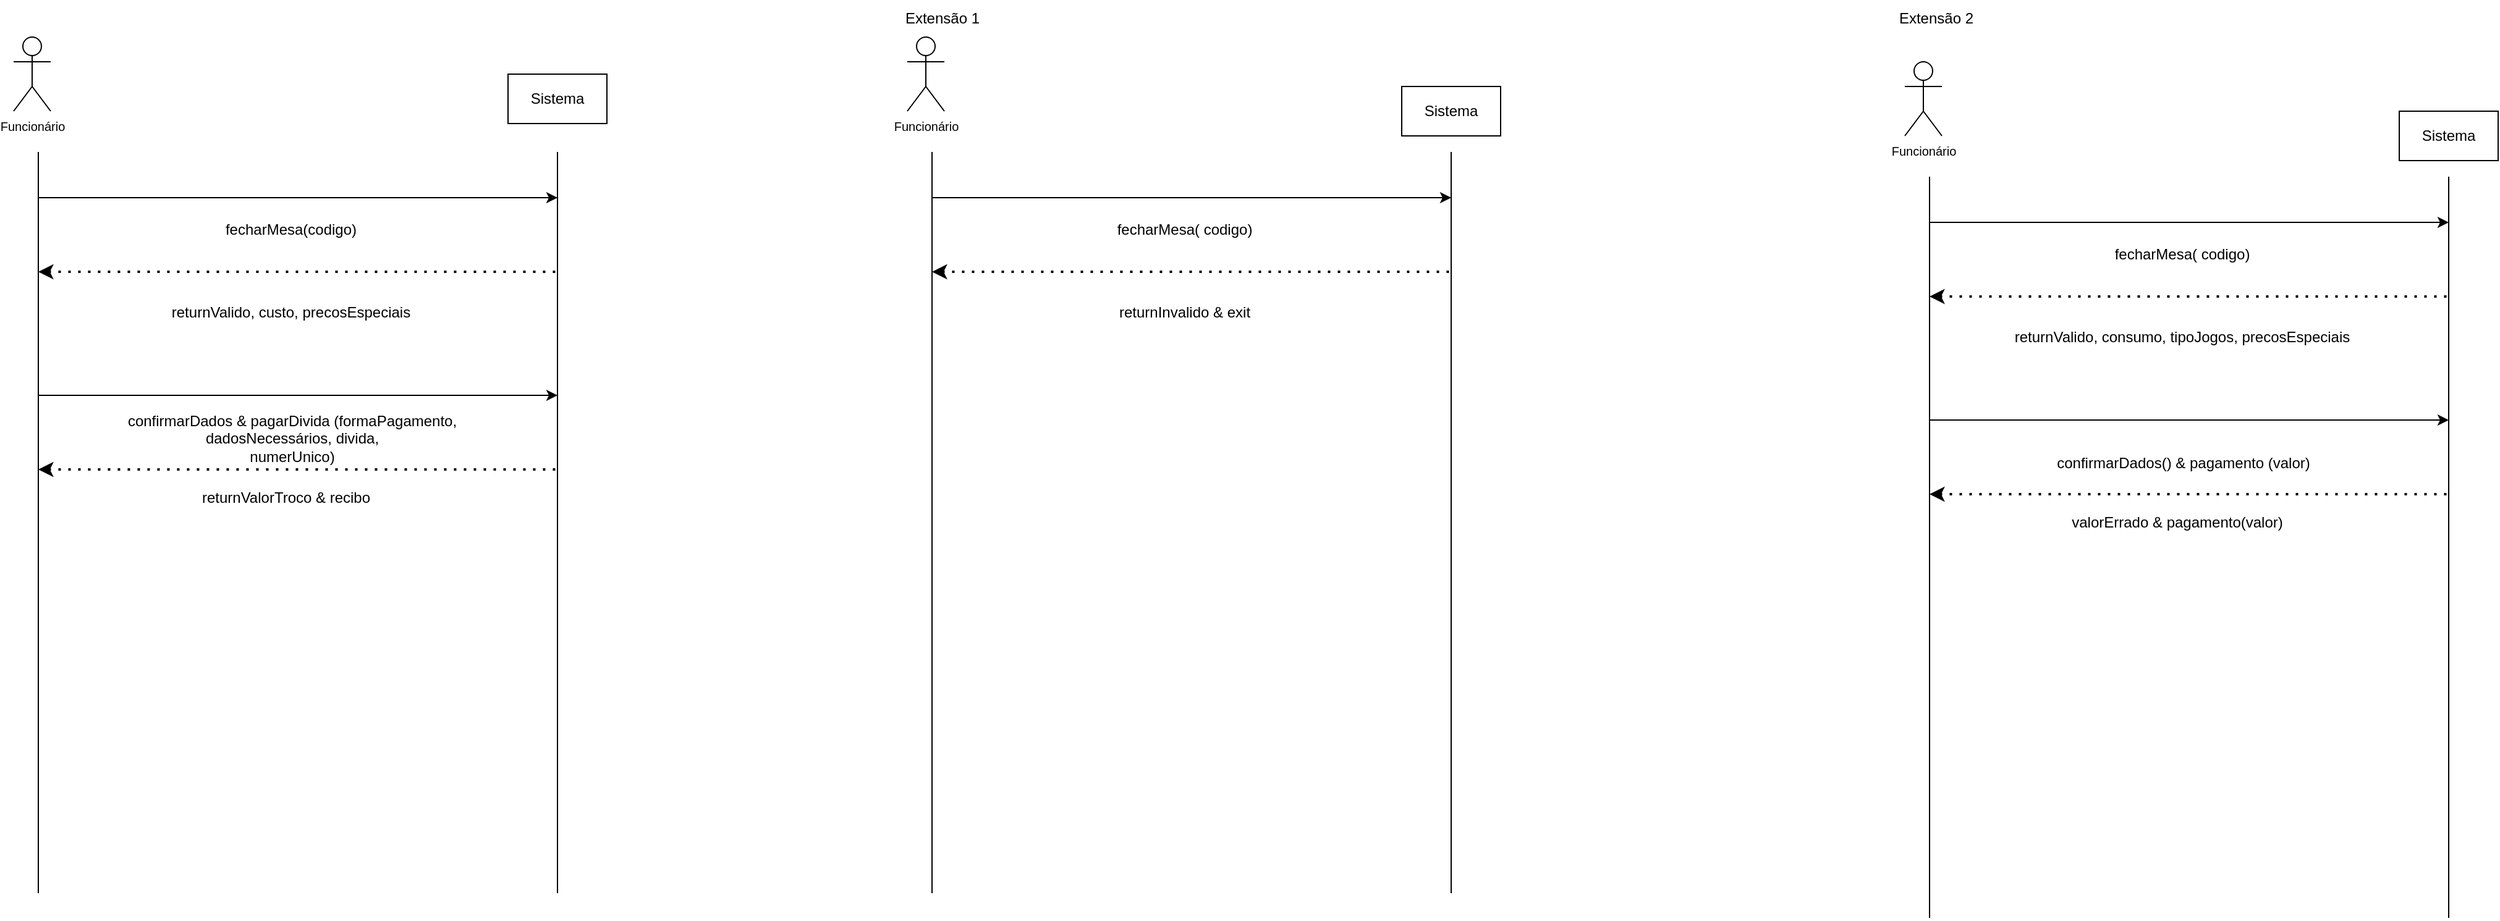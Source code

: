 <mxfile version="21.3.2" type="github">
  <diagram name="Page-1" id="049PLFoGZb2g3d0GQLu_">
    <mxGraphModel dx="1647" dy="859" grid="1" gridSize="10" guides="1" tooltips="1" connect="1" arrows="1" fold="1" page="1" pageScale="1" pageWidth="827" pageHeight="1169" math="0" shadow="0">
      <root>
        <mxCell id="0" />
        <mxCell id="1" parent="0" />
        <mxCell id="GvTk7WrtWyG1RnGpoIvb-1" value="&lt;sup&gt;Funcionário&lt;/sup&gt;" style="shape=umlActor;verticalLabelPosition=bottom;verticalAlign=top;html=1;" parent="1" vertex="1">
          <mxGeometry x="140" y="30" width="30" height="60" as="geometry" />
        </mxCell>
        <mxCell id="GvTk7WrtWyG1RnGpoIvb-2" value="" style="endArrow=none;html=1;rounded=0;" parent="1" edge="1">
          <mxGeometry width="50" height="50" relative="1" as="geometry">
            <mxPoint x="160" y="723" as="sourcePoint" />
            <mxPoint x="160" y="123" as="targetPoint" />
          </mxGeometry>
        </mxCell>
        <mxCell id="GvTk7WrtWyG1RnGpoIvb-3" value="" style="endArrow=classic;html=1;rounded=0;" parent="1" edge="1">
          <mxGeometry width="50" height="50" relative="1" as="geometry">
            <mxPoint x="160" y="160" as="sourcePoint" />
            <mxPoint x="580" y="160" as="targetPoint" />
          </mxGeometry>
        </mxCell>
        <mxCell id="GvTk7WrtWyG1RnGpoIvb-4" value="fecharMesa(codigo)" style="text;html=1;align=center;verticalAlign=middle;resizable=0;points=[];autosize=1;strokeColor=none;fillColor=none;" parent="1" vertex="1">
          <mxGeometry x="299" y="171" width="130" height="30" as="geometry" />
        </mxCell>
        <mxCell id="GvTk7WrtWyG1RnGpoIvb-5" value="" style="endArrow=none;html=1;rounded=0;" parent="1" edge="1">
          <mxGeometry width="50" height="50" relative="1" as="geometry">
            <mxPoint x="580" y="723" as="sourcePoint" />
            <mxPoint x="580" y="123" as="targetPoint" />
          </mxGeometry>
        </mxCell>
        <mxCell id="GvTk7WrtWyG1RnGpoIvb-8" value="" style="endArrow=none;dashed=1;html=1;dashPattern=1 3;strokeWidth=2;rounded=0;startArrow=classic;startFill=1;" parent="1" edge="1">
          <mxGeometry width="50" height="50" relative="1" as="geometry">
            <mxPoint x="160" y="220" as="sourcePoint" />
            <mxPoint x="580" y="220" as="targetPoint" />
          </mxGeometry>
        </mxCell>
        <mxCell id="GvTk7WrtWyG1RnGpoIvb-9" value="returnValido, custo, precosEspeciais" style="text;html=1;align=center;verticalAlign=middle;resizable=0;points=[];autosize=1;strokeColor=none;fillColor=none;" parent="1" vertex="1">
          <mxGeometry x="254" y="238" width="220" height="30" as="geometry" />
        </mxCell>
        <mxCell id="GvTk7WrtWyG1RnGpoIvb-10" value="" style="endArrow=classic;html=1;rounded=0;" parent="1" edge="1">
          <mxGeometry width="50" height="50" relative="1" as="geometry">
            <mxPoint x="160" y="320" as="sourcePoint" />
            <mxPoint x="580" y="320" as="targetPoint" />
          </mxGeometry>
        </mxCell>
        <mxCell id="GvTk7WrtWyG1RnGpoIvb-11" value="confirmarDados &amp;amp;&amp;nbsp;pagarDivida (formaPagamento,&lt;br style=&quot;text-align: left;&quot;&gt;&lt;span style=&quot;text-align: left;&quot;&gt;dadosNecessários, divida,&lt;/span&gt;&lt;br style=&quot;text-align: left;&quot;&gt;&lt;span style=&quot;text-align: left;&quot;&gt;numerUnico)&lt;/span&gt;" style="text;html=1;align=center;verticalAlign=middle;resizable=0;points=[];autosize=1;strokeColor=none;fillColor=none;" parent="1" vertex="1">
          <mxGeometry x="220" y="325" width="290" height="60" as="geometry" />
        </mxCell>
        <mxCell id="GvTk7WrtWyG1RnGpoIvb-12" value="" style="endArrow=none;dashed=1;html=1;dashPattern=1 3;strokeWidth=2;rounded=0;startArrow=classic;startFill=1;" parent="1" edge="1">
          <mxGeometry width="50" height="50" relative="1" as="geometry">
            <mxPoint x="160" y="380" as="sourcePoint" />
            <mxPoint x="580" y="380" as="targetPoint" />
          </mxGeometry>
        </mxCell>
        <mxCell id="GvTk7WrtWyG1RnGpoIvb-13" value="returnValorTroco &amp;amp; recibo" style="text;html=1;align=center;verticalAlign=middle;resizable=0;points=[];autosize=1;strokeColor=none;fillColor=none;" parent="1" vertex="1">
          <mxGeometry x="280" y="388" width="160" height="30" as="geometry" />
        </mxCell>
        <mxCell id="txaFxGxJNPTUuaGv10gy-1" value="Sistema" style="rounded=0;whiteSpace=wrap;html=1;" parent="1" vertex="1">
          <mxGeometry x="540" y="60" width="80" height="40" as="geometry" />
        </mxCell>
        <mxCell id="txaFxGxJNPTUuaGv10gy-2" value="&lt;sup&gt;Funcionário&lt;/sup&gt;" style="shape=umlActor;verticalLabelPosition=bottom;verticalAlign=top;html=1;" parent="1" vertex="1">
          <mxGeometry x="863" y="30" width="30" height="60" as="geometry" />
        </mxCell>
        <mxCell id="txaFxGxJNPTUuaGv10gy-3" value="" style="endArrow=none;html=1;rounded=0;" parent="1" edge="1">
          <mxGeometry width="50" height="50" relative="1" as="geometry">
            <mxPoint x="883" y="723" as="sourcePoint" />
            <mxPoint x="883" y="123" as="targetPoint" />
          </mxGeometry>
        </mxCell>
        <mxCell id="txaFxGxJNPTUuaGv10gy-4" value="" style="endArrow=classic;html=1;rounded=0;" parent="1" edge="1">
          <mxGeometry width="50" height="50" relative="1" as="geometry">
            <mxPoint x="883" y="160" as="sourcePoint" />
            <mxPoint x="1303" y="160" as="targetPoint" />
          </mxGeometry>
        </mxCell>
        <mxCell id="txaFxGxJNPTUuaGv10gy-5" value="fecharMesa( codigo)" style="text;html=1;align=center;verticalAlign=middle;resizable=0;points=[];autosize=1;strokeColor=none;fillColor=none;" parent="1" vertex="1">
          <mxGeometry x="1022" y="171" width="130" height="30" as="geometry" />
        </mxCell>
        <mxCell id="txaFxGxJNPTUuaGv10gy-6" value="" style="endArrow=none;html=1;rounded=0;" parent="1" edge="1">
          <mxGeometry width="50" height="50" relative="1" as="geometry">
            <mxPoint x="1303" y="723" as="sourcePoint" />
            <mxPoint x="1303" y="123" as="targetPoint" />
          </mxGeometry>
        </mxCell>
        <mxCell id="txaFxGxJNPTUuaGv10gy-7" value="" style="endArrow=none;dashed=1;html=1;dashPattern=1 3;strokeWidth=2;rounded=0;startArrow=classic;startFill=1;" parent="1" edge="1">
          <mxGeometry width="50" height="50" relative="1" as="geometry">
            <mxPoint x="883" y="220" as="sourcePoint" />
            <mxPoint x="1303" y="220" as="targetPoint" />
          </mxGeometry>
        </mxCell>
        <mxCell id="txaFxGxJNPTUuaGv10gy-8" value="returnInvalido &amp;amp; exit" style="text;html=1;align=center;verticalAlign=middle;resizable=0;points=[];autosize=1;strokeColor=none;fillColor=none;" parent="1" vertex="1">
          <mxGeometry x="1022" y="238" width="130" height="30" as="geometry" />
        </mxCell>
        <mxCell id="txaFxGxJNPTUuaGv10gy-9" value="Sistema" style="rounded=0;whiteSpace=wrap;html=1;" parent="1" vertex="1">
          <mxGeometry x="1263" y="70" width="80" height="40" as="geometry" />
        </mxCell>
        <mxCell id="txaFxGxJNPTUuaGv10gy-10" value="Extensão 1" style="text;html=1;strokeColor=none;fillColor=none;align=center;verticalAlign=middle;whiteSpace=wrap;rounded=0;" parent="1" vertex="1">
          <mxGeometry x="850" width="83" height="30" as="geometry" />
        </mxCell>
        <mxCell id="txaFxGxJNPTUuaGv10gy-11" value="&lt;sup&gt;Funcionário&lt;/sup&gt;" style="shape=umlActor;verticalLabelPosition=bottom;verticalAlign=top;html=1;" parent="1" vertex="1">
          <mxGeometry x="1670" y="50" width="30" height="60" as="geometry" />
        </mxCell>
        <mxCell id="txaFxGxJNPTUuaGv10gy-12" value="" style="endArrow=none;html=1;rounded=0;" parent="1" edge="1">
          <mxGeometry width="50" height="50" relative="1" as="geometry">
            <mxPoint x="1690" y="743" as="sourcePoint" />
            <mxPoint x="1690" y="143" as="targetPoint" />
          </mxGeometry>
        </mxCell>
        <mxCell id="txaFxGxJNPTUuaGv10gy-13" value="" style="endArrow=classic;html=1;rounded=0;" parent="1" edge="1">
          <mxGeometry width="50" height="50" relative="1" as="geometry">
            <mxPoint x="1690" y="180" as="sourcePoint" />
            <mxPoint x="2110" y="180" as="targetPoint" />
          </mxGeometry>
        </mxCell>
        <mxCell id="txaFxGxJNPTUuaGv10gy-14" value="fecharMesa( codigo)" style="text;html=1;align=center;verticalAlign=middle;resizable=0;points=[];autosize=1;strokeColor=none;fillColor=none;" parent="1" vertex="1">
          <mxGeometry x="1829" y="191" width="130" height="30" as="geometry" />
        </mxCell>
        <mxCell id="txaFxGxJNPTUuaGv10gy-15" value="" style="endArrow=none;html=1;rounded=0;" parent="1" edge="1">
          <mxGeometry width="50" height="50" relative="1" as="geometry">
            <mxPoint x="2110" y="743" as="sourcePoint" />
            <mxPoint x="2110" y="143" as="targetPoint" />
          </mxGeometry>
        </mxCell>
        <mxCell id="txaFxGxJNPTUuaGv10gy-16" value="" style="endArrow=none;dashed=1;html=1;dashPattern=1 3;strokeWidth=2;rounded=0;startArrow=classic;startFill=1;" parent="1" edge="1">
          <mxGeometry width="50" height="50" relative="1" as="geometry">
            <mxPoint x="1690" y="240" as="sourcePoint" />
            <mxPoint x="2110" y="240" as="targetPoint" />
          </mxGeometry>
        </mxCell>
        <mxCell id="txaFxGxJNPTUuaGv10gy-17" value="returnValido, consumo, tipoJogos, precosEspeciais" style="text;html=1;align=center;verticalAlign=middle;resizable=0;points=[];autosize=1;strokeColor=none;fillColor=none;" parent="1" vertex="1">
          <mxGeometry x="1749" y="258" width="290" height="30" as="geometry" />
        </mxCell>
        <mxCell id="txaFxGxJNPTUuaGv10gy-18" value="" style="endArrow=classic;html=1;rounded=0;" parent="1" edge="1">
          <mxGeometry width="50" height="50" relative="1" as="geometry">
            <mxPoint x="1690" y="340" as="sourcePoint" />
            <mxPoint x="2110" y="340" as="targetPoint" />
          </mxGeometry>
        </mxCell>
        <mxCell id="txaFxGxJNPTUuaGv10gy-19" value="confirmarDados() &amp;amp; pagamento (valor)" style="text;html=1;align=center;verticalAlign=middle;resizable=0;points=[];autosize=1;strokeColor=none;fillColor=none;" parent="1" vertex="1">
          <mxGeometry x="1780" y="360" width="230" height="30" as="geometry" />
        </mxCell>
        <mxCell id="txaFxGxJNPTUuaGv10gy-20" value="" style="endArrow=none;dashed=1;html=1;dashPattern=1 3;strokeWidth=2;rounded=0;startArrow=classic;startFill=1;" parent="1" edge="1">
          <mxGeometry width="50" height="50" relative="1" as="geometry">
            <mxPoint x="1690" y="400" as="sourcePoint" />
            <mxPoint x="2110" y="400" as="targetPoint" />
          </mxGeometry>
        </mxCell>
        <mxCell id="txaFxGxJNPTUuaGv10gy-21" value="valorErrado &amp;amp; pagamento(valor)" style="text;html=1;align=center;verticalAlign=middle;resizable=0;points=[];autosize=1;strokeColor=none;fillColor=none;" parent="1" vertex="1">
          <mxGeometry x="1795" y="408" width="190" height="30" as="geometry" />
        </mxCell>
        <mxCell id="txaFxGxJNPTUuaGv10gy-22" value="Sistema" style="rounded=0;whiteSpace=wrap;html=1;" parent="1" vertex="1">
          <mxGeometry x="2070" y="90" width="80" height="40" as="geometry" />
        </mxCell>
        <mxCell id="txaFxGxJNPTUuaGv10gy-23" value="Extensão 2" style="text;html=1;strokeColor=none;fillColor=none;align=center;verticalAlign=middle;whiteSpace=wrap;rounded=0;" parent="1" vertex="1">
          <mxGeometry x="1654" width="83" height="30" as="geometry" />
        </mxCell>
      </root>
    </mxGraphModel>
  </diagram>
</mxfile>
